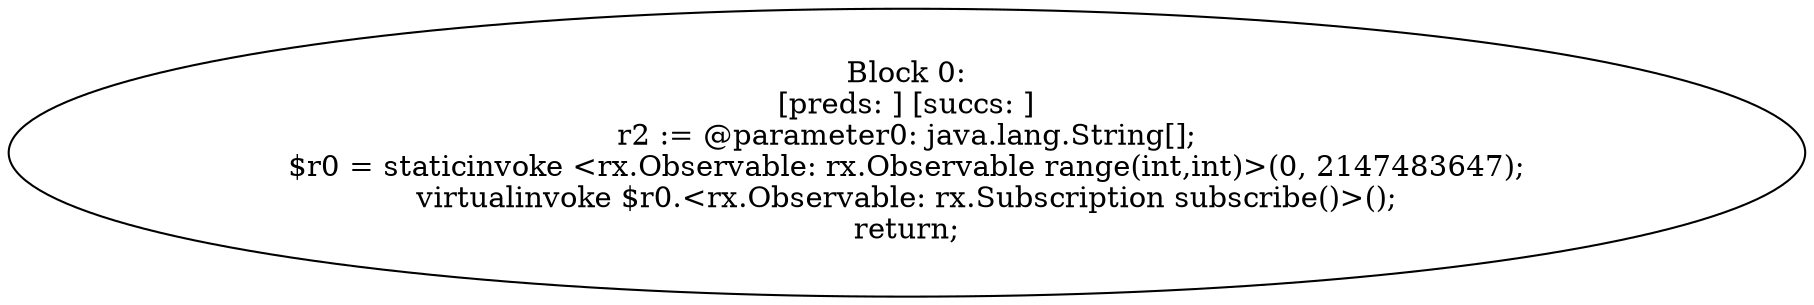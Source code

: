 digraph "unitGraph" {
    "Block 0:
[preds: ] [succs: ]
r2 := @parameter0: java.lang.String[];
$r0 = staticinvoke <rx.Observable: rx.Observable range(int,int)>(0, 2147483647);
virtualinvoke $r0.<rx.Observable: rx.Subscription subscribe()>();
return;
"
}
